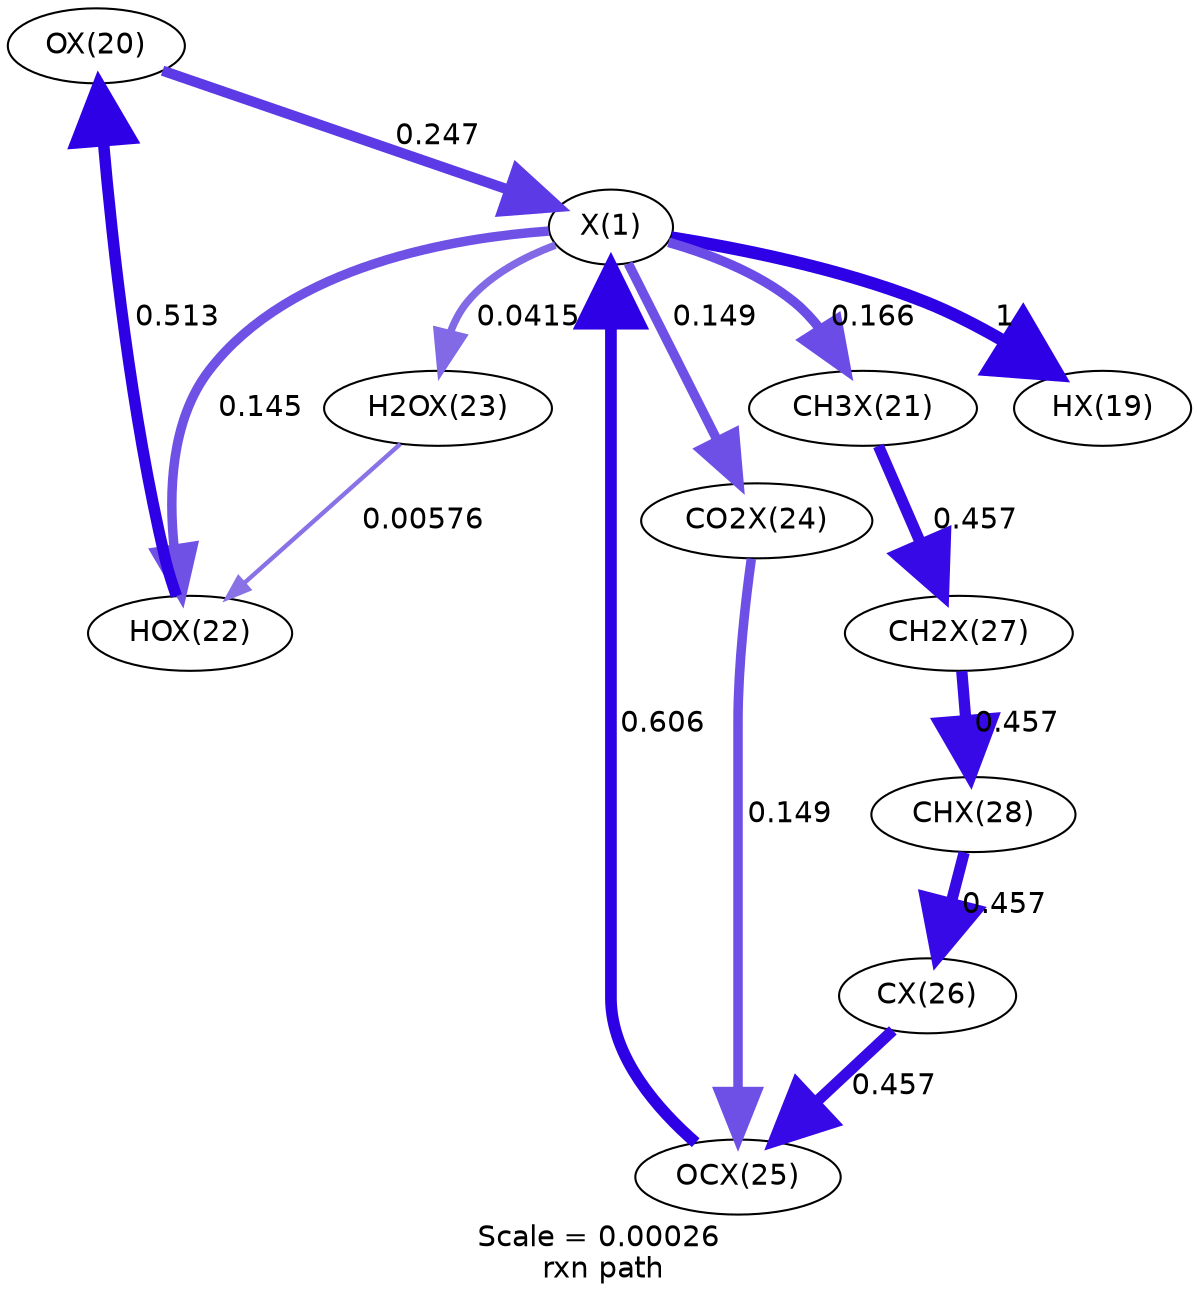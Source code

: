 digraph reaction_paths {
center=1;
s24 -> s22[fontname="Helvetica", style="setlinewidth(4.95)", arrowsize=2.47, color="0.7, 0.747, 0.9"
, label=" 0.247"];
s22 -> s23[fontname="Helvetica", style="setlinewidth(6)", arrowsize=3, color="0.7, 1.5, 0.9"
, label=" 1"];
s22 -> s26[fontname="Helvetica", style="setlinewidth(4.54)", arrowsize=2.27, color="0.7, 0.645, 0.9"
, label=" 0.145"];
s22 -> s25[fontname="Helvetica", style="setlinewidth(4.64)", arrowsize=2.32, color="0.7, 0.666, 0.9"
, label=" 0.166"];
s29 -> s22[fontname="Helvetica", style="setlinewidth(5.62)", arrowsize=2.81, color="0.7, 1.11, 0.9"
, label=" 0.606"];
s22 -> s27[fontname="Helvetica", style="setlinewidth(3.6)", arrowsize=1.8, color="0.7, 0.542, 0.9"
, label=" 0.0415"];
s22 -> s28[fontname="Helvetica", style="setlinewidth(4.56)", arrowsize=2.28, color="0.7, 0.649, 0.9"
, label=" 0.149"];
s26 -> s24[fontname="Helvetica", style="setlinewidth(5.5)", arrowsize=2.75, color="0.7, 1.01, 0.9"
, label=" 0.513"];
s27 -> s26[fontname="Helvetica", style="setlinewidth(2.11)", arrowsize=1.05, color="0.7, 0.506, 0.9"
, label=" 0.00576"];
s25 -> s31[fontname="Helvetica", style="setlinewidth(5.41)", arrowsize=2.7, color="0.7, 0.957, 0.9"
, label=" 0.457"];
s31 -> s32[fontname="Helvetica", style="setlinewidth(5.41)", arrowsize=2.7, color="0.7, 0.957, 0.9"
, label=" 0.457"];
s32 -> s30[fontname="Helvetica", style="setlinewidth(5.41)", arrowsize=2.7, color="0.7, 0.957, 0.9"
, label=" 0.457"];
s30 -> s29[fontname="Helvetica", style="setlinewidth(5.41)", arrowsize=2.7, color="0.7, 0.957, 0.9"
, label=" 0.457"];
s28 -> s29[fontname="Helvetica", style="setlinewidth(4.56)", arrowsize=2.28, color="0.7, 0.649, 0.9"
, label=" 0.149"];
s22 [ fontname="Helvetica", label="X(1)"];
s23 [ fontname="Helvetica", label="HX(19)"];
s24 [ fontname="Helvetica", label="OX(20)"];
s25 [ fontname="Helvetica", label="CH3X(21)"];
s26 [ fontname="Helvetica", label="HOX(22)"];
s27 [ fontname="Helvetica", label="H2OX(23)"];
s28 [ fontname="Helvetica", label="CO2X(24)"];
s29 [ fontname="Helvetica", label="OCX(25)"];
s30 [ fontname="Helvetica", label="CX(26)"];
s31 [ fontname="Helvetica", label="CH2X(27)"];
s32 [ fontname="Helvetica", label="CHX(28)"];
 label = "Scale = 0.00026\l rxn path";
 fontname = "Helvetica";
}
